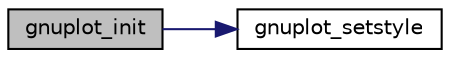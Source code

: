 digraph "gnuplot_init"
{
 // LATEX_PDF_SIZE
  edge [fontname="Helvetica",fontsize="10",labelfontname="Helvetica",labelfontsize="10"];
  node [fontname="Helvetica",fontsize="10",shape=record];
  rankdir="LR";
  Node1 [label="gnuplot_init",height=0.2,width=0.4,color="black", fillcolor="grey75", style="filled", fontcolor="black",tooltip="Opens up a gnuplot session, ready to receive commands."];
  Node1 -> Node2 [color="midnightblue",fontsize="10",style="solid",fontname="Helvetica"];
  Node2 [label="gnuplot_setstyle",height=0.2,width=0.4,color="black", fillcolor="white", style="filled",URL="$gnuplot__i_8c.html#a6e5c073fc8478c3ea121f308254b683a",tooltip="Change the plotting style of a gnuplot session."];
}

